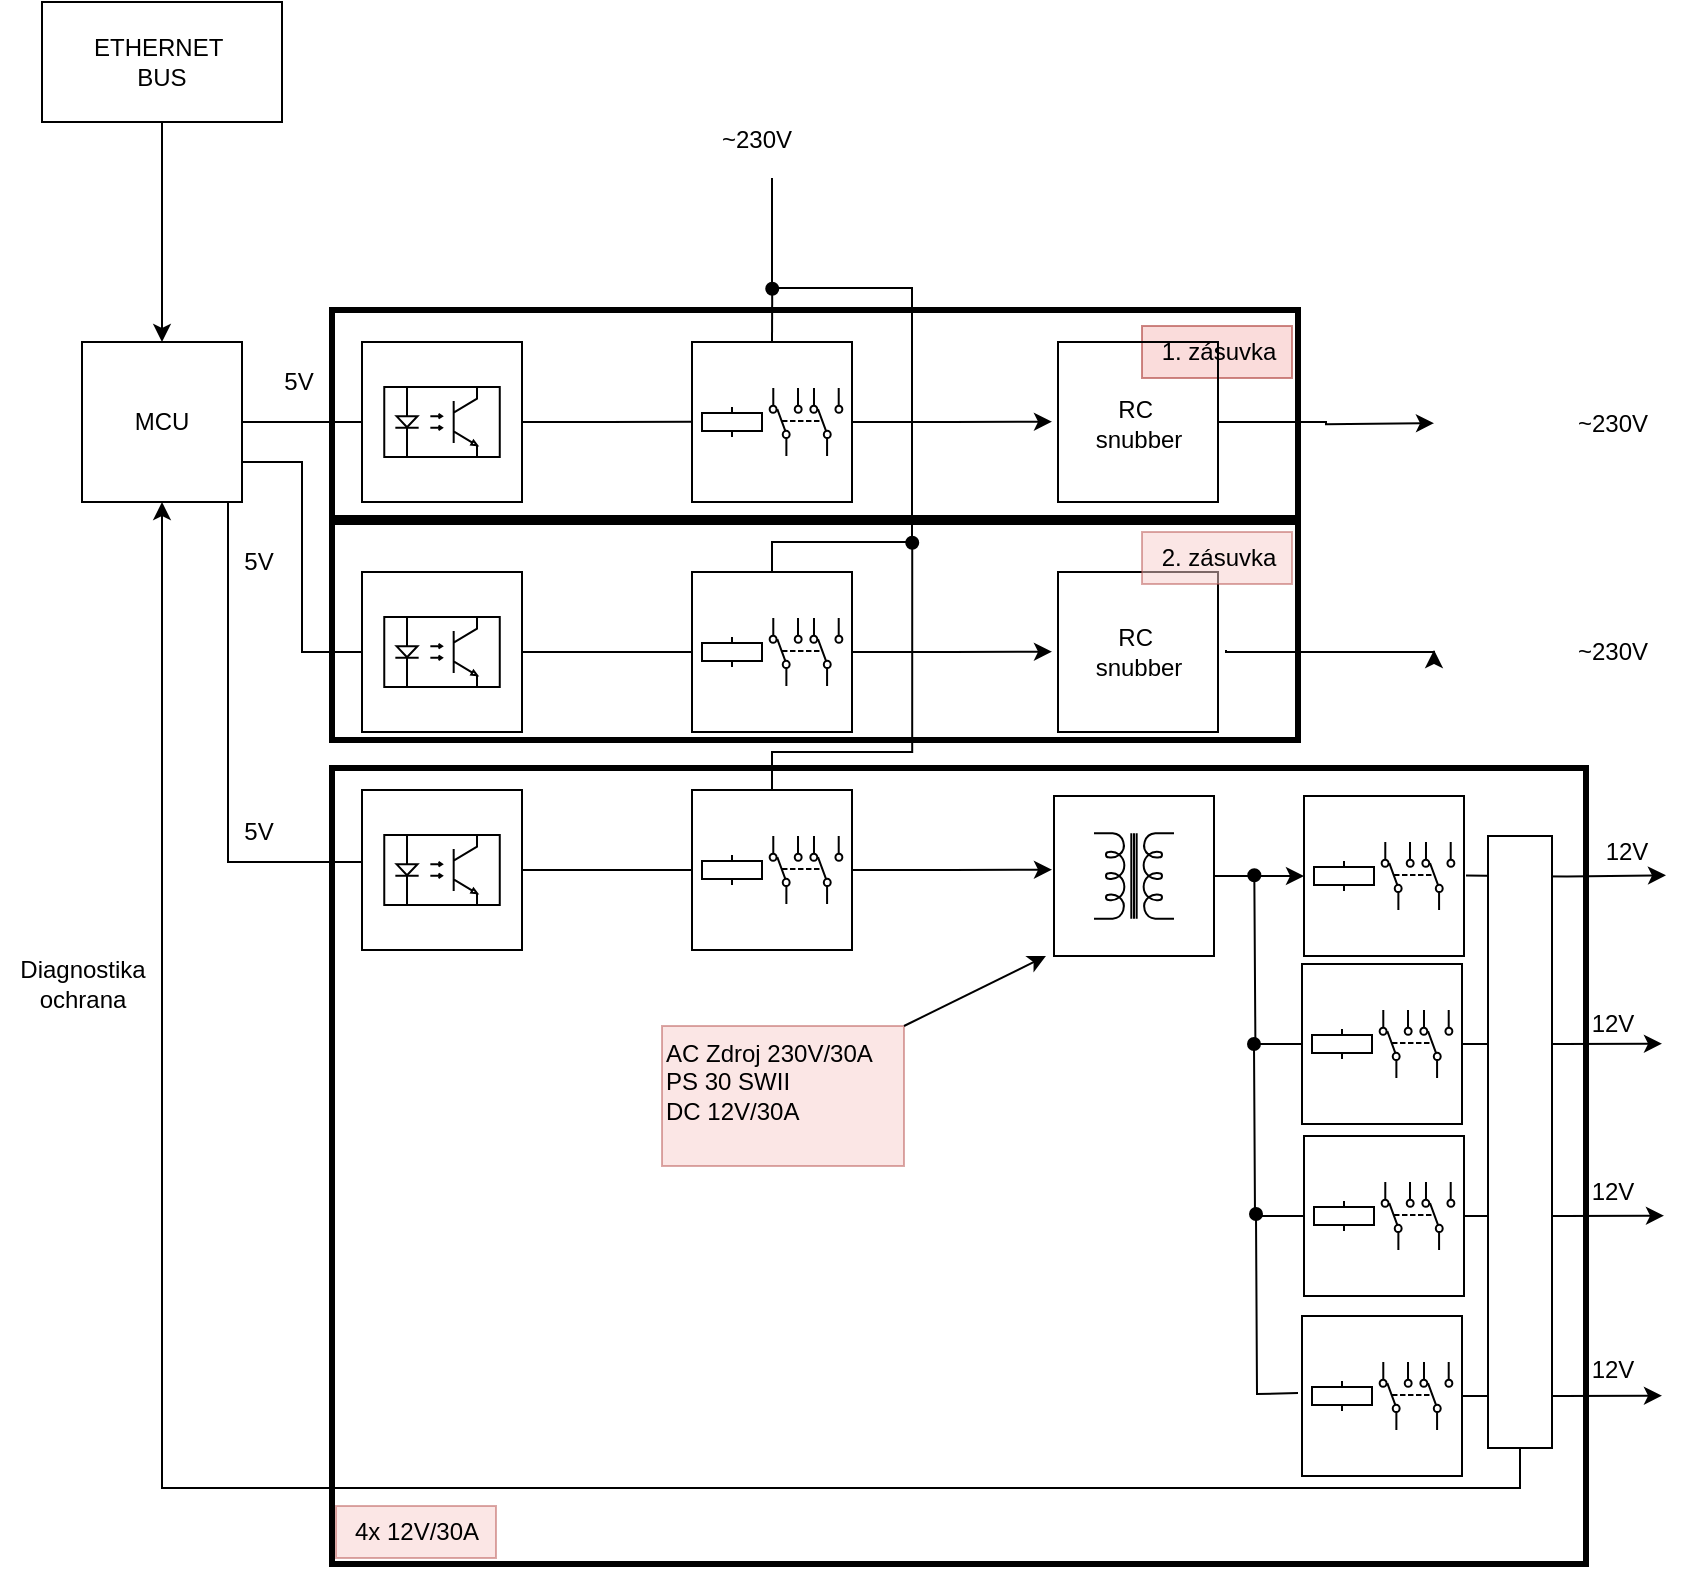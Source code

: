 <mxfile version="24.2.0" type="github">
  <diagram name="Page-1" id="7e0a89b8-554c-2b80-1dc8-d5c74ca68de4">
    <mxGraphModel dx="1467" dy="723" grid="0" gridSize="5" guides="1" tooltips="1" connect="1" arrows="1" fold="1" page="1" pageScale="1" pageWidth="1169" pageHeight="827" background="none" math="0" shadow="0">
      <root>
        <mxCell id="0" />
        <mxCell id="1" parent="0" />
        <mxCell id="zCNBRzlEJY0I-tMyIhnu-10" value="" style="group" parent="1" vertex="1" connectable="0">
          <mxGeometry x="596" y="194" width="80" height="80" as="geometry" />
        </mxCell>
        <mxCell id="zCNBRzlEJY0I-tMyIhnu-58" style="edgeStyle=orthogonalEdgeStyle;rounded=0;orthogonalLoop=1;jettySize=auto;html=1;exitX=1;exitY=0.5;exitDx=0;exitDy=0;" parent="zCNBRzlEJY0I-tMyIhnu-10" source="zCNBRzlEJY0I-tMyIhnu-2" edge="1">
          <mxGeometry relative="1" as="geometry">
            <mxPoint x="180" y="39.857" as="targetPoint" />
          </mxGeometry>
        </mxCell>
        <mxCell id="EAk1uLRLOfNb_ForU7wT-85" style="edgeStyle=orthogonalEdgeStyle;rounded=0;orthogonalLoop=1;jettySize=auto;html=1;exitX=0.5;exitY=0;exitDx=0;exitDy=0;endArrow=oval;endFill=1;" edge="1" parent="zCNBRzlEJY0I-tMyIhnu-10" source="zCNBRzlEJY0I-tMyIhnu-2">
          <mxGeometry relative="1" as="geometry">
            <mxPoint x="40.118" y="-26.647" as="targetPoint" />
          </mxGeometry>
        </mxCell>
        <mxCell id="zCNBRzlEJY0I-tMyIhnu-2" value="" style="whiteSpace=wrap;html=1;aspect=fixed;" parent="zCNBRzlEJY0I-tMyIhnu-10" vertex="1">
          <mxGeometry width="80" height="80" as="geometry" />
        </mxCell>
        <mxCell id="zCNBRzlEJY0I-tMyIhnu-7" value="" style="pointerEvents=1;verticalLabelPosition=bottom;shadow=0;dashed=0;align=center;html=1;verticalAlign=top;shape=mxgraph.electrical.electro-mechanical.dpdt3;elSwitchState=1;rotation=-90;" parent="zCNBRzlEJY0I-tMyIhnu-10" vertex="1">
          <mxGeometry x="40" y="21.83" width="34" height="36.34" as="geometry" />
        </mxCell>
        <mxCell id="zCNBRzlEJY0I-tMyIhnu-64" value="" style="pointerEvents=1;verticalLabelPosition=bottom;shadow=0;dashed=0;align=center;html=1;verticalAlign=top;shape=mxgraph.electrical.electro-mechanical.relay_coil;" parent="zCNBRzlEJY0I-tMyIhnu-10" vertex="1">
          <mxGeometry x="5" y="32.5" width="30" height="15" as="geometry" />
        </mxCell>
        <mxCell id="zCNBRzlEJY0I-tMyIhnu-39" style="edgeStyle=orthogonalEdgeStyle;rounded=0;orthogonalLoop=1;jettySize=auto;html=1;exitX=1;exitY=0.25;exitDx=0;exitDy=0;entryX=0;entryY=0.5;entryDx=0;entryDy=0;endArrow=none;endFill=0;" parent="1" source="zCNBRzlEJY0I-tMyIhnu-27" target="zCNBRzlEJY0I-tMyIhnu-29" edge="1">
          <mxGeometry relative="1" as="geometry">
            <Array as="points">
              <mxPoint x="371" y="234" />
            </Array>
          </mxGeometry>
        </mxCell>
        <mxCell id="zCNBRzlEJY0I-tMyIhnu-40" style="edgeStyle=orthogonalEdgeStyle;rounded=0;orthogonalLoop=1;jettySize=auto;html=1;exitX=1;exitY=0.5;exitDx=0;exitDy=0;entryX=0;entryY=0.5;entryDx=0;entryDy=0;endArrow=none;endFill=0;" parent="1" source="zCNBRzlEJY0I-tMyIhnu-27" target="zCNBRzlEJY0I-tMyIhnu-33" edge="1">
          <mxGeometry relative="1" as="geometry">
            <Array as="points">
              <mxPoint x="371" y="254" />
              <mxPoint x="401" y="254" />
              <mxPoint x="401" y="349" />
            </Array>
          </mxGeometry>
        </mxCell>
        <mxCell id="zCNBRzlEJY0I-tMyIhnu-96" style="edgeStyle=orthogonalEdgeStyle;rounded=0;orthogonalLoop=1;jettySize=auto;html=1;entryX=0;entryY=0.5;entryDx=0;entryDy=0;endArrow=none;endFill=0;" parent="1" edge="1">
          <mxGeometry relative="1" as="geometry">
            <mxPoint x="361" y="269" as="sourcePoint" />
            <Array as="points">
              <mxPoint x="364" y="454" />
            </Array>
            <mxPoint x="431" y="454" as="targetPoint" />
          </mxGeometry>
        </mxCell>
        <mxCell id="zCNBRzlEJY0I-tMyIhnu-27" value="MCU" style="whiteSpace=wrap;html=1;aspect=fixed;" parent="1" vertex="1">
          <mxGeometry x="291" y="194" width="80" height="80" as="geometry" />
        </mxCell>
        <mxCell id="zCNBRzlEJY0I-tMyIhnu-31" value="" style="group" parent="1" vertex="1" connectable="0">
          <mxGeometry x="431" y="194" width="100" height="80" as="geometry" />
        </mxCell>
        <mxCell id="zCNBRzlEJY0I-tMyIhnu-57" style="edgeStyle=orthogonalEdgeStyle;rounded=0;orthogonalLoop=1;jettySize=auto;html=1;exitX=1;exitY=0.5;exitDx=0;exitDy=0;endArrow=none;endFill=0;" parent="zCNBRzlEJY0I-tMyIhnu-31" source="zCNBRzlEJY0I-tMyIhnu-29" edge="1">
          <mxGeometry relative="1" as="geometry">
            <mxPoint x="165" y="39.857" as="targetPoint" />
          </mxGeometry>
        </mxCell>
        <mxCell id="zCNBRzlEJY0I-tMyIhnu-29" value="" style="whiteSpace=wrap;html=1;aspect=fixed;" parent="zCNBRzlEJY0I-tMyIhnu-31" vertex="1">
          <mxGeometry width="80" height="80" as="geometry" />
        </mxCell>
        <mxCell id="zCNBRzlEJY0I-tMyIhnu-30" value="" style="verticalLabelPosition=bottom;shadow=0;dashed=0;align=center;html=1;verticalAlign=top;shape=mxgraph.electrical.opto_electronics.opto-coupler;" parent="zCNBRzlEJY0I-tMyIhnu-31" vertex="1">
          <mxGeometry x="11.13" y="22.5" width="57.75" height="35" as="geometry" />
        </mxCell>
        <mxCell id="zCNBRzlEJY0I-tMyIhnu-32" value="" style="group" parent="1" vertex="1" connectable="0">
          <mxGeometry x="431" y="309" width="80" height="80" as="geometry" />
        </mxCell>
        <mxCell id="zCNBRzlEJY0I-tMyIhnu-33" value="" style="whiteSpace=wrap;html=1;aspect=fixed;" parent="zCNBRzlEJY0I-tMyIhnu-32" vertex="1">
          <mxGeometry width="80" height="80" as="geometry" />
        </mxCell>
        <mxCell id="zCNBRzlEJY0I-tMyIhnu-34" value="" style="verticalLabelPosition=bottom;shadow=0;dashed=0;align=center;html=1;verticalAlign=top;shape=mxgraph.electrical.opto_electronics.opto-coupler;" parent="zCNBRzlEJY0I-tMyIhnu-32" vertex="1">
          <mxGeometry x="11.13" y="22.5" width="57.75" height="35" as="geometry" />
        </mxCell>
        <mxCell id="zCNBRzlEJY0I-tMyIhnu-56" style="edgeStyle=orthogonalEdgeStyle;rounded=0;orthogonalLoop=1;jettySize=auto;html=1;exitX=1;exitY=0.5;exitDx=0;exitDy=0;endArrow=none;endFill=0;" parent="1" source="zCNBRzlEJY0I-tMyIhnu-33" edge="1">
          <mxGeometry relative="1" as="geometry">
            <mxPoint x="596" y="349" as="targetPoint" />
          </mxGeometry>
        </mxCell>
        <mxCell id="zCNBRzlEJY0I-tMyIhnu-63" value="" style="endArrow=none;html=1;rounded=0;edgeStyle=orthogonalEdgeStyle;" parent="1" edge="1">
          <mxGeometry width="50" height="50" relative="1" as="geometry">
            <mxPoint x="636" y="309" as="sourcePoint" />
            <mxPoint x="636" y="112" as="targetPoint" />
            <Array as="points">
              <mxPoint x="636" y="294" />
              <mxPoint x="706" y="294" />
              <mxPoint x="706" y="167" />
              <mxPoint x="636" y="167" />
              <mxPoint x="636" y="112" />
            </Array>
          </mxGeometry>
        </mxCell>
        <mxCell id="zCNBRzlEJY0I-tMyIhnu-65" value="" style="group" parent="1" vertex="1" connectable="0">
          <mxGeometry x="596" y="309" width="80" height="80" as="geometry" />
        </mxCell>
        <mxCell id="zCNBRzlEJY0I-tMyIhnu-66" style="edgeStyle=orthogonalEdgeStyle;rounded=0;orthogonalLoop=1;jettySize=auto;html=1;exitX=1;exitY=0.5;exitDx=0;exitDy=0;" parent="zCNBRzlEJY0I-tMyIhnu-65" source="zCNBRzlEJY0I-tMyIhnu-67" edge="1">
          <mxGeometry relative="1" as="geometry">
            <mxPoint x="180" y="39.857" as="targetPoint" />
          </mxGeometry>
        </mxCell>
        <mxCell id="zCNBRzlEJY0I-tMyIhnu-67" value="" style="whiteSpace=wrap;html=1;aspect=fixed;" parent="zCNBRzlEJY0I-tMyIhnu-65" vertex="1">
          <mxGeometry width="80" height="80" as="geometry" />
        </mxCell>
        <mxCell id="zCNBRzlEJY0I-tMyIhnu-68" value="" style="pointerEvents=1;verticalLabelPosition=bottom;shadow=0;dashed=0;align=center;html=1;verticalAlign=top;shape=mxgraph.electrical.electro-mechanical.dpdt3;elSwitchState=1;rotation=-90;" parent="zCNBRzlEJY0I-tMyIhnu-65" vertex="1">
          <mxGeometry x="40" y="21.83" width="34" height="36.34" as="geometry" />
        </mxCell>
        <mxCell id="zCNBRzlEJY0I-tMyIhnu-69" value="" style="pointerEvents=1;verticalLabelPosition=bottom;shadow=0;dashed=0;align=center;html=1;verticalAlign=top;shape=mxgraph.electrical.electro-mechanical.relay_coil;" parent="zCNBRzlEJY0I-tMyIhnu-65" vertex="1">
          <mxGeometry x="5" y="32.5" width="30" height="15" as="geometry" />
        </mxCell>
        <mxCell id="zCNBRzlEJY0I-tMyIhnu-88" value="~230V" style="text;html=1;align=center;verticalAlign=middle;resizable=0;points=[];autosize=1;strokeColor=none;fillColor=none;" parent="1" vertex="1">
          <mxGeometry x="600" y="78" width="55" height="30" as="geometry" />
        </mxCell>
        <mxCell id="zCNBRzlEJY0I-tMyIhnu-90" value="~230V" style="text;html=1;align=center;verticalAlign=middle;resizable=0;points=[];autosize=1;strokeColor=none;fillColor=none;" parent="1" vertex="1">
          <mxGeometry x="1028" y="219.5" width="55" height="30" as="geometry" />
        </mxCell>
        <mxCell id="zCNBRzlEJY0I-tMyIhnu-91" value="~230V" style="text;html=1;align=center;verticalAlign=middle;resizable=0;points=[];autosize=1;strokeColor=none;fillColor=none;" parent="1" vertex="1">
          <mxGeometry x="1028" y="334" width="55" height="30" as="geometry" />
        </mxCell>
        <mxCell id="b3g8-nZqgv8whA5xBUex-1" value="12V" style="text;html=1;align=center;verticalAlign=middle;resizable=0;points=[];autosize=1;strokeColor=none;fillColor=none;" parent="1" vertex="1">
          <mxGeometry x="1043" y="434" width="40" height="30" as="geometry" />
        </mxCell>
        <mxCell id="b3g8-nZqgv8whA5xBUex-7" value="" style="edgeStyle=orthogonalEdgeStyle;rounded=0;orthogonalLoop=1;jettySize=auto;html=1;entryX=0.5;entryY=0;entryDx=0;entryDy=0;" parent="1" source="b3g8-nZqgv8whA5xBUex-9" edge="1">
          <mxGeometry relative="1" as="geometry">
            <mxPoint x="331" y="194" as="targetPoint" />
            <mxPoint x="331" y="129" as="sourcePoint" />
            <Array as="points">
              <mxPoint x="331" y="54" />
            </Array>
          </mxGeometry>
        </mxCell>
        <mxCell id="b3g8-nZqgv8whA5xBUex-9" value="ETHERNET&amp;nbsp;&lt;br&gt;BUS" style="rounded=0;whiteSpace=wrap;html=1;" parent="1" vertex="1">
          <mxGeometry x="271" y="24" width="120" height="60" as="geometry" />
        </mxCell>
        <mxCell id="b3g8-nZqgv8whA5xBUex-12" value="5V" style="text;html=1;align=center;verticalAlign=middle;resizable=0;points=[];autosize=1;strokeColor=none;fillColor=none;" parent="1" vertex="1">
          <mxGeometry x="381" y="199" width="35" height="30" as="geometry" />
        </mxCell>
        <mxCell id="b3g8-nZqgv8whA5xBUex-14" value="5V" style="text;html=1;align=center;verticalAlign=middle;resizable=0;points=[];autosize=1;strokeColor=none;fillColor=none;" parent="1" vertex="1">
          <mxGeometry x="361" y="289" width="35" height="30" as="geometry" />
        </mxCell>
        <mxCell id="b3g8-nZqgv8whA5xBUex-15" value="5V" style="text;html=1;align=center;verticalAlign=middle;resizable=0;points=[];autosize=1;strokeColor=none;fillColor=none;" parent="1" vertex="1">
          <mxGeometry x="361" y="424" width="35" height="30" as="geometry" />
        </mxCell>
        <mxCell id="EAk1uLRLOfNb_ForU7wT-1" value="" style="rounded=0;whiteSpace=wrap;html=1;fillColor=none;strokeWidth=3;" vertex="1" parent="1">
          <mxGeometry x="416" y="178" width="483" height="104" as="geometry" />
        </mxCell>
        <mxCell id="EAk1uLRLOfNb_ForU7wT-3" value="1. zásuvka" style="text;html=1;align=center;verticalAlign=middle;resizable=0;points=[];autosize=1;strokeColor=#b85450;fillColor=#f8cecc;opacity=70;" vertex="1" parent="1">
          <mxGeometry x="821" y="186" width="75" height="26" as="geometry" />
        </mxCell>
        <mxCell id="EAk1uLRLOfNb_ForU7wT-10" value="" style="edgeStyle=orthogonalEdgeStyle;rounded=0;orthogonalLoop=1;jettySize=auto;html=1;" edge="1" parent="1" source="EAk1uLRLOfNb_ForU7wT-4">
          <mxGeometry relative="1" as="geometry">
            <mxPoint x="967" y="234.571" as="targetPoint" />
          </mxGeometry>
        </mxCell>
        <mxCell id="EAk1uLRLOfNb_ForU7wT-4" value="" style="whiteSpace=wrap;html=1;aspect=fixed;fillColor=none;" vertex="1" parent="1">
          <mxGeometry x="779" y="194" width="80" height="80" as="geometry" />
        </mxCell>
        <mxCell id="EAk1uLRLOfNb_ForU7wT-5" value="RC&amp;nbsp;&lt;br&gt;snubber" style="text;html=1;align=center;verticalAlign=middle;resizable=0;points=[];autosize=1;strokeColor=none;fillColor=none;" vertex="1" parent="1">
          <mxGeometry x="788.5" y="214" width="61" height="41" as="geometry" />
        </mxCell>
        <mxCell id="EAk1uLRLOfNb_ForU7wT-11" value="" style="rounded=0;whiteSpace=wrap;html=1;fillColor=none;strokeWidth=3;" vertex="1" parent="1">
          <mxGeometry x="416" y="284" width="483" height="109" as="geometry" />
        </mxCell>
        <mxCell id="EAk1uLRLOfNb_ForU7wT-12" value="" style="whiteSpace=wrap;html=1;aspect=fixed;fillColor=none;" vertex="1" parent="1">
          <mxGeometry x="779" y="309" width="80" height="80" as="geometry" />
        </mxCell>
        <mxCell id="EAk1uLRLOfNb_ForU7wT-13" value="RC&amp;nbsp;&lt;br&gt;snubber" style="text;html=1;align=center;verticalAlign=middle;resizable=0;points=[];autosize=1;strokeColor=none;fillColor=none;" vertex="1" parent="1">
          <mxGeometry x="788.5" y="328.5" width="61" height="41" as="geometry" />
        </mxCell>
        <mxCell id="EAk1uLRLOfNb_ForU7wT-14" value="" style="edgeStyle=orthogonalEdgeStyle;rounded=0;orthogonalLoop=1;jettySize=auto;html=1;" edge="1" parent="1">
          <mxGeometry relative="1" as="geometry">
            <mxPoint x="863" y="348" as="sourcePoint" />
            <mxPoint x="967" y="348.0" as="targetPoint" />
            <Array as="points">
              <mxPoint x="863" y="349" />
            </Array>
          </mxGeometry>
        </mxCell>
        <mxCell id="EAk1uLRLOfNb_ForU7wT-15" value="2. zásuvka" style="text;html=1;align=center;verticalAlign=middle;resizable=0;points=[];autosize=1;strokeColor=#b85450;fillColor=#f8cecc;opacity=50;" vertex="1" parent="1">
          <mxGeometry x="821" y="289" width="75" height="26" as="geometry" />
        </mxCell>
        <mxCell id="EAk1uLRLOfNb_ForU7wT-32" value="" style="group" vertex="1" connectable="0" parent="1">
          <mxGeometry x="431" y="418" width="80" height="80" as="geometry" />
        </mxCell>
        <mxCell id="EAk1uLRLOfNb_ForU7wT-33" value="" style="whiteSpace=wrap;html=1;aspect=fixed;" vertex="1" parent="EAk1uLRLOfNb_ForU7wT-32">
          <mxGeometry width="80" height="80" as="geometry" />
        </mxCell>
        <mxCell id="EAk1uLRLOfNb_ForU7wT-34" value="" style="verticalLabelPosition=bottom;shadow=0;dashed=0;align=center;html=1;verticalAlign=top;shape=mxgraph.electrical.opto_electronics.opto-coupler;" vertex="1" parent="EAk1uLRLOfNb_ForU7wT-32">
          <mxGeometry x="11.13" y="22.5" width="57.75" height="35" as="geometry" />
        </mxCell>
        <mxCell id="EAk1uLRLOfNb_ForU7wT-35" style="edgeStyle=orthogonalEdgeStyle;rounded=0;orthogonalLoop=1;jettySize=auto;html=1;exitX=1;exitY=0.5;exitDx=0;exitDy=0;endArrow=none;endFill=0;" edge="1" parent="1" source="EAk1uLRLOfNb_ForU7wT-33">
          <mxGeometry relative="1" as="geometry">
            <mxPoint x="596" y="458" as="targetPoint" />
          </mxGeometry>
        </mxCell>
        <mxCell id="EAk1uLRLOfNb_ForU7wT-36" value="" style="group" vertex="1" connectable="0" parent="1">
          <mxGeometry x="596" y="418" width="80" height="80" as="geometry" />
        </mxCell>
        <mxCell id="EAk1uLRLOfNb_ForU7wT-37" style="edgeStyle=orthogonalEdgeStyle;rounded=0;orthogonalLoop=1;jettySize=auto;html=1;exitX=1;exitY=0.5;exitDx=0;exitDy=0;" edge="1" parent="EAk1uLRLOfNb_ForU7wT-36" source="EAk1uLRLOfNb_ForU7wT-38">
          <mxGeometry relative="1" as="geometry">
            <mxPoint x="180" y="39.857" as="targetPoint" />
          </mxGeometry>
        </mxCell>
        <mxCell id="EAk1uLRLOfNb_ForU7wT-86" style="edgeStyle=orthogonalEdgeStyle;rounded=0;orthogonalLoop=1;jettySize=auto;html=1;exitX=0.5;exitY=0;exitDx=0;exitDy=0;endArrow=oval;endFill=1;" edge="1" parent="EAk1uLRLOfNb_ForU7wT-36" source="EAk1uLRLOfNb_ForU7wT-38">
          <mxGeometry relative="1" as="geometry">
            <mxPoint x="110.118" y="-123.588" as="targetPoint" />
            <Array as="points">
              <mxPoint x="40" y="-19" />
              <mxPoint x="110" y="-19" />
            </Array>
          </mxGeometry>
        </mxCell>
        <mxCell id="EAk1uLRLOfNb_ForU7wT-38" value="" style="whiteSpace=wrap;html=1;aspect=fixed;" vertex="1" parent="EAk1uLRLOfNb_ForU7wT-36">
          <mxGeometry width="80" height="80" as="geometry" />
        </mxCell>
        <mxCell id="EAk1uLRLOfNb_ForU7wT-39" value="" style="pointerEvents=1;verticalLabelPosition=bottom;shadow=0;dashed=0;align=center;html=1;verticalAlign=top;shape=mxgraph.electrical.electro-mechanical.dpdt3;elSwitchState=1;rotation=-90;" vertex="1" parent="EAk1uLRLOfNb_ForU7wT-36">
          <mxGeometry x="40" y="21.83" width="34" height="36.34" as="geometry" />
        </mxCell>
        <mxCell id="EAk1uLRLOfNb_ForU7wT-40" value="" style="pointerEvents=1;verticalLabelPosition=bottom;shadow=0;dashed=0;align=center;html=1;verticalAlign=top;shape=mxgraph.electrical.electro-mechanical.relay_coil;" vertex="1" parent="EAk1uLRLOfNb_ForU7wT-36">
          <mxGeometry x="5" y="32.5" width="30" height="15" as="geometry" />
        </mxCell>
        <mxCell id="EAk1uLRLOfNb_ForU7wT-41" value="" style="rounded=0;whiteSpace=wrap;html=1;fillColor=none;strokeWidth=3;" vertex="1" parent="1">
          <mxGeometry x="416" y="407" width="627" height="398" as="geometry" />
        </mxCell>
        <mxCell id="EAk1uLRLOfNb_ForU7wT-45" value="" style="group" vertex="1" connectable="0" parent="1">
          <mxGeometry x="777" y="421" width="80" height="80" as="geometry" />
        </mxCell>
        <mxCell id="EAk1uLRLOfNb_ForU7wT-46" value="" style="whiteSpace=wrap;html=1;aspect=fixed;" vertex="1" parent="EAk1uLRLOfNb_ForU7wT-45">
          <mxGeometry width="80" height="80" as="geometry" />
        </mxCell>
        <mxCell id="EAk1uLRLOfNb_ForU7wT-47" value="" style="pointerEvents=1;verticalLabelPosition=bottom;shadow=0;dashed=0;align=center;html=1;verticalAlign=top;shape=mxgraph.electrical.inductors.transformer_2;rotation=-90;" vertex="1" parent="EAk1uLRLOfNb_ForU7wT-45">
          <mxGeometry x="18.66" y="20" width="42.67" height="40" as="geometry" />
        </mxCell>
        <mxCell id="EAk1uLRLOfNb_ForU7wT-49" value="" style="group" vertex="1" connectable="0" parent="1">
          <mxGeometry x="902" y="421" width="80" height="80" as="geometry" />
        </mxCell>
        <mxCell id="EAk1uLRLOfNb_ForU7wT-51" value="" style="whiteSpace=wrap;html=1;aspect=fixed;" vertex="1" parent="EAk1uLRLOfNb_ForU7wT-49">
          <mxGeometry width="80" height="80" as="geometry" />
        </mxCell>
        <mxCell id="EAk1uLRLOfNb_ForU7wT-52" value="" style="pointerEvents=1;verticalLabelPosition=bottom;shadow=0;dashed=0;align=center;html=1;verticalAlign=top;shape=mxgraph.electrical.electro-mechanical.dpdt3;elSwitchState=1;rotation=-90;" vertex="1" parent="EAk1uLRLOfNb_ForU7wT-49">
          <mxGeometry x="40" y="21.83" width="34" height="36.34" as="geometry" />
        </mxCell>
        <mxCell id="EAk1uLRLOfNb_ForU7wT-53" value="" style="pointerEvents=1;verticalLabelPosition=bottom;shadow=0;dashed=0;align=center;html=1;verticalAlign=top;shape=mxgraph.electrical.electro-mechanical.relay_coil;" vertex="1" parent="EAk1uLRLOfNb_ForU7wT-49">
          <mxGeometry x="5" y="32.5" width="30" height="15" as="geometry" />
        </mxCell>
        <mxCell id="EAk1uLRLOfNb_ForU7wT-54" value="" style="group" vertex="1" connectable="0" parent="1">
          <mxGeometry x="901" y="505" width="80" height="80" as="geometry" />
        </mxCell>
        <mxCell id="EAk1uLRLOfNb_ForU7wT-55" style="edgeStyle=orthogonalEdgeStyle;rounded=0;orthogonalLoop=1;jettySize=auto;html=1;exitX=1;exitY=0.5;exitDx=0;exitDy=0;" edge="1" parent="EAk1uLRLOfNb_ForU7wT-54" source="EAk1uLRLOfNb_ForU7wT-56">
          <mxGeometry relative="1" as="geometry">
            <mxPoint x="180" y="39.857" as="targetPoint" />
          </mxGeometry>
        </mxCell>
        <mxCell id="EAk1uLRLOfNb_ForU7wT-77" style="edgeStyle=orthogonalEdgeStyle;rounded=0;orthogonalLoop=1;jettySize=auto;html=1;exitX=0;exitY=0.5;exitDx=0;exitDy=0;endArrow=oval;endFill=1;" edge="1" parent="EAk1uLRLOfNb_ForU7wT-54" source="EAk1uLRLOfNb_ForU7wT-56">
          <mxGeometry relative="1" as="geometry">
            <mxPoint x="-23.839" y="-44.355" as="targetPoint" />
          </mxGeometry>
        </mxCell>
        <mxCell id="EAk1uLRLOfNb_ForU7wT-56" value="" style="whiteSpace=wrap;html=1;aspect=fixed;" vertex="1" parent="EAk1uLRLOfNb_ForU7wT-54">
          <mxGeometry width="80" height="80" as="geometry" />
        </mxCell>
        <mxCell id="EAk1uLRLOfNb_ForU7wT-57" value="" style="pointerEvents=1;verticalLabelPosition=bottom;shadow=0;dashed=0;align=center;html=1;verticalAlign=top;shape=mxgraph.electrical.electro-mechanical.dpdt3;elSwitchState=1;rotation=-90;" vertex="1" parent="EAk1uLRLOfNb_ForU7wT-54">
          <mxGeometry x="40" y="21.83" width="34" height="36.34" as="geometry" />
        </mxCell>
        <mxCell id="EAk1uLRLOfNb_ForU7wT-58" value="" style="pointerEvents=1;verticalLabelPosition=bottom;shadow=0;dashed=0;align=center;html=1;verticalAlign=top;shape=mxgraph.electrical.electro-mechanical.relay_coil;" vertex="1" parent="EAk1uLRLOfNb_ForU7wT-54">
          <mxGeometry x="5" y="32.5" width="30" height="15" as="geometry" />
        </mxCell>
        <mxCell id="EAk1uLRLOfNb_ForU7wT-59" value="" style="group" vertex="1" connectable="0" parent="1">
          <mxGeometry x="902" y="591" width="80" height="80" as="geometry" />
        </mxCell>
        <mxCell id="EAk1uLRLOfNb_ForU7wT-60" style="edgeStyle=orthogonalEdgeStyle;rounded=0;orthogonalLoop=1;jettySize=auto;html=1;exitX=1;exitY=0.5;exitDx=0;exitDy=0;" edge="1" parent="EAk1uLRLOfNb_ForU7wT-59" source="EAk1uLRLOfNb_ForU7wT-61">
          <mxGeometry relative="1" as="geometry">
            <mxPoint x="180" y="39.857" as="targetPoint" />
          </mxGeometry>
        </mxCell>
        <mxCell id="EAk1uLRLOfNb_ForU7wT-61" value="" style="whiteSpace=wrap;html=1;aspect=fixed;" vertex="1" parent="EAk1uLRLOfNb_ForU7wT-59">
          <mxGeometry width="80" height="80" as="geometry" />
        </mxCell>
        <mxCell id="EAk1uLRLOfNb_ForU7wT-62" value="" style="pointerEvents=1;verticalLabelPosition=bottom;shadow=0;dashed=0;align=center;html=1;verticalAlign=top;shape=mxgraph.electrical.electro-mechanical.dpdt3;elSwitchState=1;rotation=-90;" vertex="1" parent="EAk1uLRLOfNb_ForU7wT-59">
          <mxGeometry x="40" y="21.83" width="34" height="36.34" as="geometry" />
        </mxCell>
        <mxCell id="EAk1uLRLOfNb_ForU7wT-78" value="" style="edgeStyle=orthogonalEdgeStyle;rounded=0;orthogonalLoop=1;jettySize=auto;html=1;exitX=0;exitY=0.5;exitDx=0;exitDy=0;endArrow=oval;endFill=1;" edge="1" parent="EAk1uLRLOfNb_ForU7wT-59" source="EAk1uLRLOfNb_ForU7wT-61">
          <mxGeometry relative="1" as="geometry">
            <mxPoint x="-25" y="-46" as="targetPoint" />
            <mxPoint x="-1" y="39" as="sourcePoint" />
          </mxGeometry>
        </mxCell>
        <mxCell id="EAk1uLRLOfNb_ForU7wT-63" value="" style="pointerEvents=1;verticalLabelPosition=bottom;shadow=0;dashed=0;align=center;html=1;verticalAlign=top;shape=mxgraph.electrical.electro-mechanical.relay_coil;" vertex="1" parent="EAk1uLRLOfNb_ForU7wT-59">
          <mxGeometry x="5" y="32.5" width="30" height="15" as="geometry" />
        </mxCell>
        <mxCell id="EAk1uLRLOfNb_ForU7wT-64" value="" style="group" vertex="1" connectable="0" parent="1">
          <mxGeometry x="901" y="681" width="80" height="80" as="geometry" />
        </mxCell>
        <mxCell id="EAk1uLRLOfNb_ForU7wT-65" style="edgeStyle=orthogonalEdgeStyle;rounded=0;orthogonalLoop=1;jettySize=auto;html=1;exitX=1;exitY=0.5;exitDx=0;exitDy=0;" edge="1" parent="EAk1uLRLOfNb_ForU7wT-64" source="EAk1uLRLOfNb_ForU7wT-66">
          <mxGeometry relative="1" as="geometry">
            <mxPoint x="180" y="39.857" as="targetPoint" />
          </mxGeometry>
        </mxCell>
        <mxCell id="EAk1uLRLOfNb_ForU7wT-66" value="" style="whiteSpace=wrap;html=1;aspect=fixed;" vertex="1" parent="EAk1uLRLOfNb_ForU7wT-64">
          <mxGeometry width="80" height="80" as="geometry" />
        </mxCell>
        <mxCell id="EAk1uLRLOfNb_ForU7wT-67" value="" style="pointerEvents=1;verticalLabelPosition=bottom;shadow=0;dashed=0;align=center;html=1;verticalAlign=top;shape=mxgraph.electrical.electro-mechanical.dpdt3;elSwitchState=1;rotation=-90;" vertex="1" parent="EAk1uLRLOfNb_ForU7wT-64">
          <mxGeometry x="40" y="21.83" width="34" height="36.34" as="geometry" />
        </mxCell>
        <mxCell id="EAk1uLRLOfNb_ForU7wT-68" value="" style="pointerEvents=1;verticalLabelPosition=bottom;shadow=0;dashed=0;align=center;html=1;verticalAlign=top;shape=mxgraph.electrical.electro-mechanical.relay_coil;" vertex="1" parent="EAk1uLRLOfNb_ForU7wT-64">
          <mxGeometry x="5" y="32.5" width="30" height="15" as="geometry" />
        </mxCell>
        <mxCell id="EAk1uLRLOfNb_ForU7wT-70" style="edgeStyle=orthogonalEdgeStyle;rounded=0;orthogonalLoop=1;jettySize=auto;html=1;exitX=1;exitY=0.5;exitDx=0;exitDy=0;" edge="1" parent="1">
          <mxGeometry relative="1" as="geometry">
            <mxPoint x="1083" y="460.667" as="targetPoint" />
            <mxPoint x="983" y="460.81" as="sourcePoint" />
          </mxGeometry>
        </mxCell>
        <mxCell id="EAk1uLRLOfNb_ForU7wT-72" value="12V" style="text;html=1;align=center;verticalAlign=middle;resizable=0;points=[];autosize=1;strokeColor=none;fillColor=none;" vertex="1" parent="1">
          <mxGeometry x="1035.5" y="520" width="40" height="30" as="geometry" />
        </mxCell>
        <mxCell id="EAk1uLRLOfNb_ForU7wT-73" value="12V" style="text;html=1;align=center;verticalAlign=middle;resizable=0;points=[];autosize=1;strokeColor=none;fillColor=none;" vertex="1" parent="1">
          <mxGeometry x="1035.5" y="604" width="40" height="30" as="geometry" />
        </mxCell>
        <mxCell id="EAk1uLRLOfNb_ForU7wT-74" value="12V" style="text;html=1;align=center;verticalAlign=middle;resizable=0;points=[];autosize=1;strokeColor=none;fillColor=none;" vertex="1" parent="1">
          <mxGeometry x="1035.5" y="693" width="40" height="30" as="geometry" />
        </mxCell>
        <mxCell id="EAk1uLRLOfNb_ForU7wT-75" style="edgeStyle=orthogonalEdgeStyle;rounded=0;orthogonalLoop=1;jettySize=auto;html=1;exitX=1;exitY=0.5;exitDx=0;exitDy=0;entryX=0;entryY=0.5;entryDx=0;entryDy=0;" edge="1" parent="1" source="EAk1uLRLOfNb_ForU7wT-46" target="EAk1uLRLOfNb_ForU7wT-51">
          <mxGeometry relative="1" as="geometry" />
        </mxCell>
        <mxCell id="EAk1uLRLOfNb_ForU7wT-79" value="" style="edgeStyle=orthogonalEdgeStyle;rounded=0;orthogonalLoop=1;jettySize=auto;html=1;exitX=0;exitY=0.5;exitDx=0;exitDy=0;endArrow=oval;endFill=1;" edge="1" parent="1">
          <mxGeometry relative="1" as="geometry">
            <mxPoint x="878" y="630" as="targetPoint" />
            <mxPoint x="899" y="719.53" as="sourcePoint" />
          </mxGeometry>
        </mxCell>
        <mxCell id="EAk1uLRLOfNb_ForU7wT-81" style="edgeStyle=orthogonalEdgeStyle;rounded=0;orthogonalLoop=1;jettySize=auto;html=1;exitX=0.5;exitY=1;exitDx=0;exitDy=0;entryX=0.5;entryY=1;entryDx=0;entryDy=0;" edge="1" parent="1" source="EAk1uLRLOfNb_ForU7wT-80" target="zCNBRzlEJY0I-tMyIhnu-27">
          <mxGeometry relative="1" as="geometry">
            <mxPoint x="186" y="288" as="targetPoint" />
          </mxGeometry>
        </mxCell>
        <mxCell id="EAk1uLRLOfNb_ForU7wT-80" value="" style="rounded=0;whiteSpace=wrap;html=1;" vertex="1" parent="1">
          <mxGeometry x="994" y="441" width="32" height="306" as="geometry" />
        </mxCell>
        <mxCell id="EAk1uLRLOfNb_ForU7wT-82" value="Diagnostika&lt;br&gt;ochrana" style="text;html=1;align=center;verticalAlign=middle;resizable=0;points=[];autosize=1;strokeColor=none;fillColor=none;" vertex="1" parent="1">
          <mxGeometry x="250" y="494" width="81" height="41" as="geometry" />
        </mxCell>
        <mxCell id="EAk1uLRLOfNb_ForU7wT-83" value="4x 12V/30A" style="text;html=1;align=center;verticalAlign=middle;resizable=0;points=[];autosize=1;strokeColor=#b85450;fillColor=#f8cecc;opacity=50;" vertex="1" parent="1">
          <mxGeometry x="418" y="776" width="80" height="26" as="geometry" />
        </mxCell>
        <mxCell id="EAk1uLRLOfNb_ForU7wT-84" value="AC Zdroj 230V/30A&lt;br&gt;PS 30 SWII&lt;br&gt;DC 12V&lt;span style=&quot;background-color: initial;&quot;&gt;/30A&lt;/span&gt;&lt;div&gt;&lt;div&gt;&lt;br&gt;&lt;/div&gt;&lt;/div&gt;" style="text;html=1;align=left;verticalAlign=middle;resizable=0;points=[];autosize=1;strokeColor=#b85450;fillColor=#f8cecc;opacity=50;" vertex="1" parent="1">
          <mxGeometry x="581" y="536" width="121" height="70" as="geometry" />
        </mxCell>
        <mxCell id="EAk1uLRLOfNb_ForU7wT-87" value="" style="endArrow=classic;html=1;rounded=0;" edge="1" parent="1">
          <mxGeometry width="50" height="50" relative="1" as="geometry">
            <mxPoint x="702" y="536" as="sourcePoint" />
            <mxPoint x="773" y="501" as="targetPoint" />
          </mxGeometry>
        </mxCell>
      </root>
    </mxGraphModel>
  </diagram>
</mxfile>
